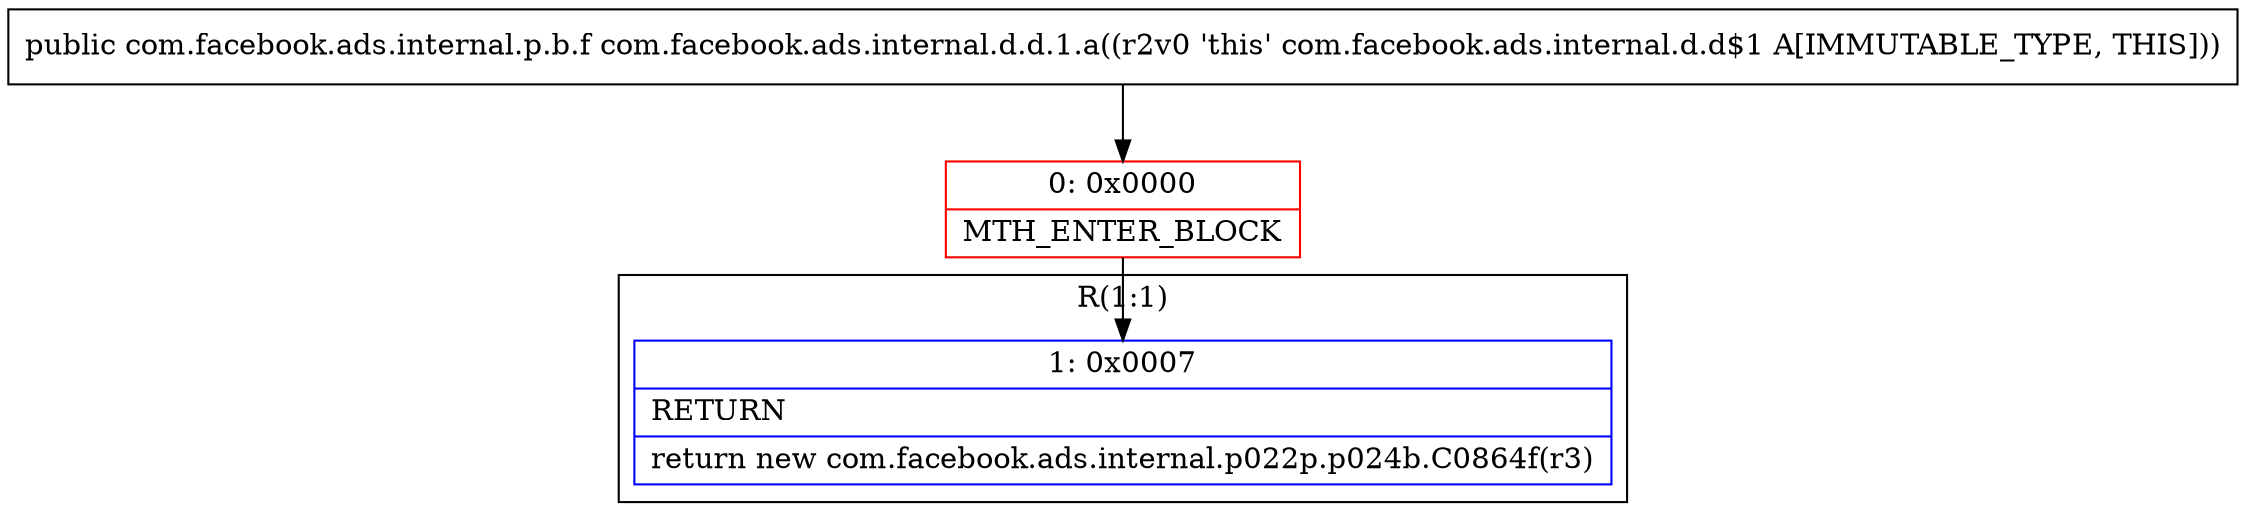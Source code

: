 digraph "CFG forcom.facebook.ads.internal.d.d.1.a()Lcom\/facebook\/ads\/internal\/p\/b\/f;" {
subgraph cluster_Region_1716985773 {
label = "R(1:1)";
node [shape=record,color=blue];
Node_1 [shape=record,label="{1\:\ 0x0007|RETURN\l|return new com.facebook.ads.internal.p022p.p024b.C0864f(r3)\l}"];
}
Node_0 [shape=record,color=red,label="{0\:\ 0x0000|MTH_ENTER_BLOCK\l}"];
MethodNode[shape=record,label="{public com.facebook.ads.internal.p.b.f com.facebook.ads.internal.d.d.1.a((r2v0 'this' com.facebook.ads.internal.d.d$1 A[IMMUTABLE_TYPE, THIS])) }"];
MethodNode -> Node_0;
Node_0 -> Node_1;
}

